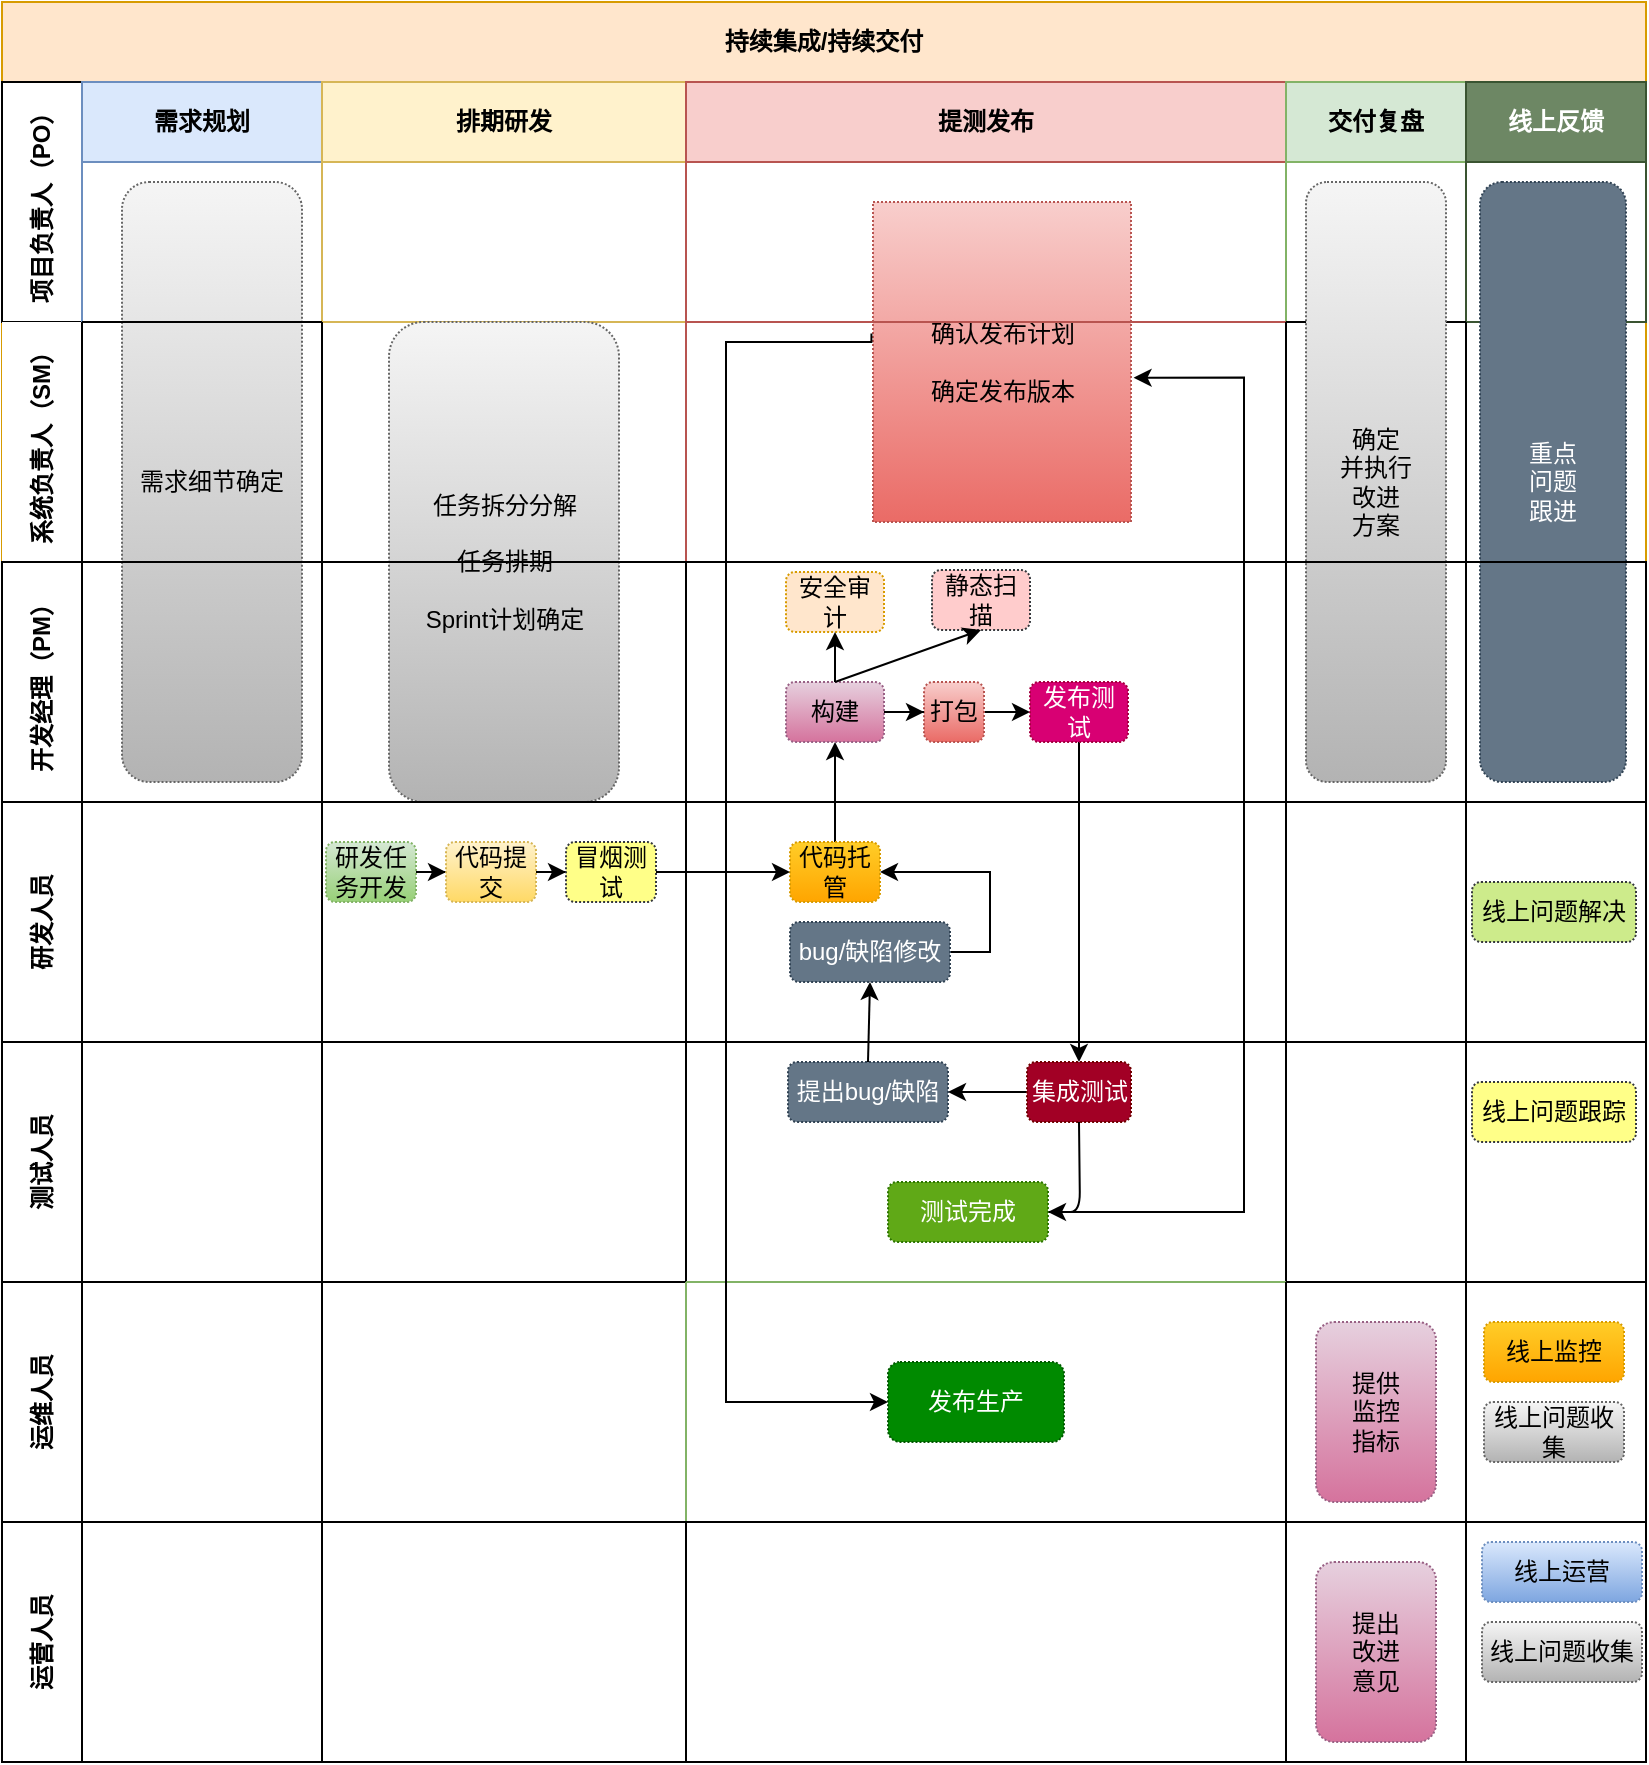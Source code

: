 <mxfile version="14.2.9" type="github">
  <diagram id="59LIcisG8RCVBXval7Ll" name="Page-1">
    <mxGraphModel dx="1865" dy="556" grid="1" gridSize="10" guides="1" tooltips="1" connect="1" arrows="1" fold="1" page="1" pageScale="1" pageWidth="827" pageHeight="1169" math="0" shadow="0">
      <root>
        <mxCell id="0" />
        <mxCell id="1" parent="0" />
        <mxCell id="7r-dVqOD9eTW5G8fq9kS-1" value="持续集成/持续交付" style="shape=table;childLayout=tableLayout;rowLines=0;columnLines=0;startSize=40;html=1;whiteSpace=wrap;collapsible=0;recursiveResize=0;expand=0;pointerEvents=0;fontStyle=1;align=center;fillColor=#ffe6cc;strokeColor=#d79b00;" vertex="1" parent="1">
          <mxGeometry x="-2" y="40" width="822" height="880" as="geometry" />
        </mxCell>
        <mxCell id="7r-dVqOD9eTW5G8fq9kS-2" value="项目负责人（PO）" style="swimlane;horizontal=0;points=[[0,0.5],[1,0.5]];portConstraint=eastwest;startSize=40;html=1;whiteSpace=wrap;collapsible=0;recursiveResize=0;expand=0;pointerEvents=0;fontStyle=1" vertex="1" parent="7r-dVqOD9eTW5G8fq9kS-1">
          <mxGeometry y="40" width="822" height="120" as="geometry" />
        </mxCell>
        <mxCell id="7r-dVqOD9eTW5G8fq9kS-20" value="需求规划" style="swimlane;connectable=0;startSize=40;html=1;whiteSpace=wrap;collapsible=0;recursiveResize=0;expand=0;pointerEvents=0;fillColor=#dae8fc;strokeColor=#6c8ebf;" vertex="1" parent="7r-dVqOD9eTW5G8fq9kS-2">
          <mxGeometry x="40" width="120" height="120" as="geometry" />
        </mxCell>
        <mxCell id="7r-dVqOD9eTW5G8fq9kS-59" value="需求细节确定" style="rounded=1;whiteSpace=wrap;html=1;dashed=1;dashPattern=1 1;align=center;fillColor=#f5f5f5;strokeColor=#666666;gradientColor=#b3b3b3;" vertex="1" parent="7r-dVqOD9eTW5G8fq9kS-20">
          <mxGeometry x="20" y="50" width="90" height="300" as="geometry" />
        </mxCell>
        <mxCell id="7r-dVqOD9eTW5G8fq9kS-14" value="排期研发" style="swimlane;connectable=0;startSize=40;html=1;whiteSpace=wrap;collapsible=0;recursiveResize=0;expand=0;pointerEvents=0;fillColor=#fff2cc;strokeColor=#d6b656;" vertex="1" parent="7r-dVqOD9eTW5G8fq9kS-2">
          <mxGeometry x="160" width="182" height="120" as="geometry" />
        </mxCell>
        <mxCell id="7r-dVqOD9eTW5G8fq9kS-3" value="提测发布" style="swimlane;connectable=0;startSize=40;html=1;whiteSpace=wrap;collapsible=0;recursiveResize=0;expand=0;pointerEvents=0;fillColor=#f8cecc;strokeColor=#b85450;" vertex="1" parent="7r-dVqOD9eTW5G8fq9kS-2">
          <mxGeometry x="342" width="300" height="120" as="geometry" />
        </mxCell>
        <mxCell id="7r-dVqOD9eTW5G8fq9kS-94" value="确认发布计划&lt;br&gt;&lt;br&gt;确定发布版本" style="rounded=0;whiteSpace=wrap;html=1;glass=0;dashed=1;dashPattern=1 1;strokeColor=#b85450;fillColor=#f8cecc;gradientColor=#ea6b66;" vertex="1" parent="7r-dVqOD9eTW5G8fq9kS-3">
          <mxGeometry x="93.5" y="60" width="129" height="160" as="geometry" />
        </mxCell>
        <mxCell id="7r-dVqOD9eTW5G8fq9kS-4" value="交付复盘" style="swimlane;connectable=0;startSize=40;html=1;whiteSpace=wrap;collapsible=0;recursiveResize=0;expand=0;pointerEvents=0;fillColor=#d5e8d4;strokeColor=#82b366;" vertex="1" parent="7r-dVqOD9eTW5G8fq9kS-2">
          <mxGeometry x="642" width="90" height="120" as="geometry" />
        </mxCell>
        <mxCell id="7r-dVqOD9eTW5G8fq9kS-5" value="线上反馈" style="swimlane;connectable=0;startSize=40;html=1;whiteSpace=wrap;collapsible=0;recursiveResize=0;expand=0;pointerEvents=0;fillColor=#6d8764;strokeColor=#3A5431;fontColor=#ffffff;" vertex="1" parent="7r-dVqOD9eTW5G8fq9kS-2">
          <mxGeometry x="732" width="90" height="120" as="geometry" />
        </mxCell>
        <mxCell id="7r-dVqOD9eTW5G8fq9kS-6" value="系统负责人（SM）" style="swimlane;horizontal=0;points=[[0,0.5],[1,0.5]];portConstraint=eastwest;startSize=40;html=1;whiteSpace=wrap;collapsible=0;recursiveResize=0;expand=0;pointerEvents=0;strokeColor=none;" vertex="1" parent="7r-dVqOD9eTW5G8fq9kS-1">
          <mxGeometry y="160" width="822" height="120" as="geometry" />
        </mxCell>
        <mxCell id="7r-dVqOD9eTW5G8fq9kS-21" style="swimlane;connectable=0;startSize=0;html=1;whiteSpace=wrap;collapsible=0;recursiveResize=0;expand=0;pointerEvents=0;" vertex="1" parent="7r-dVqOD9eTW5G8fq9kS-6">
          <mxGeometry x="40" width="120" height="120" as="geometry" />
        </mxCell>
        <mxCell id="7r-dVqOD9eTW5G8fq9kS-15" style="swimlane;connectable=0;startSize=0;html=1;whiteSpace=wrap;collapsible=0;recursiveResize=0;expand=0;pointerEvents=0;strokeColor=none;" vertex="1" parent="7r-dVqOD9eTW5G8fq9kS-6">
          <mxGeometry x="160" width="182" height="120" as="geometry" />
        </mxCell>
        <mxCell id="7r-dVqOD9eTW5G8fq9kS-60" value="任务拆分分解&lt;br&gt;&lt;br&gt;任务排期&lt;br&gt;&lt;br&gt;Sprint计划确定" style="rounded=1;whiteSpace=wrap;html=1;dashed=1;dashPattern=1 1;align=center;gradientColor=#b3b3b3;fillColor=#f5f5f5;strokeColor=#666666;" vertex="1" parent="7r-dVqOD9eTW5G8fq9kS-15">
          <mxGeometry x="33.5" width="115" height="240" as="geometry" />
        </mxCell>
        <mxCell id="7r-dVqOD9eTW5G8fq9kS-7" value="" style="swimlane;connectable=0;startSize=0;html=1;whiteSpace=wrap;collapsible=0;recursiveResize=0;expand=0;pointerEvents=0;gradientColor=#ea6b66;gradientDirection=north;fillColor=#f8cecc;strokeColor=#b85450;" vertex="1" parent="7r-dVqOD9eTW5G8fq9kS-6">
          <mxGeometry x="342" width="300" height="120" as="geometry" />
        </mxCell>
        <mxCell id="7r-dVqOD9eTW5G8fq9kS-8" value="" style="swimlane;connectable=0;startSize=0;html=1;whiteSpace=wrap;collapsible=0;recursiveResize=0;expand=0;pointerEvents=0;" vertex="1" parent="7r-dVqOD9eTW5G8fq9kS-6">
          <mxGeometry x="642" width="90" height="120" as="geometry" />
        </mxCell>
        <mxCell id="7r-dVqOD9eTW5G8fq9kS-102" value="确定&lt;br&gt;并执行&lt;br&gt;改进&lt;br&gt;方案" style="rounded=1;whiteSpace=wrap;html=1;dashed=1;dashPattern=1 1;align=center;fillColor=#f5f5f5;strokeColor=#666666;gradientColor=#b3b3b3;" vertex="1" parent="7r-dVqOD9eTW5G8fq9kS-8">
          <mxGeometry x="10" y="-70" width="70" height="300" as="geometry" />
        </mxCell>
        <mxCell id="7r-dVqOD9eTW5G8fq9kS-9" value="" style="swimlane;connectable=0;startSize=0;html=1;whiteSpace=wrap;collapsible=0;recursiveResize=0;expand=0;pointerEvents=0;strokeColor=none;" vertex="1" parent="7r-dVqOD9eTW5G8fq9kS-6">
          <mxGeometry x="732" width="90" height="120" as="geometry" />
        </mxCell>
        <mxCell id="7r-dVqOD9eTW5G8fq9kS-105" value="重点&lt;br&gt;问题&lt;br&gt;跟进" style="rounded=1;whiteSpace=wrap;html=1;dashed=1;dashPattern=1 1;align=center;fillColor=#647687;strokeColor=#314354;fontColor=#ffffff;" vertex="1" parent="7r-dVqOD9eTW5G8fq9kS-9">
          <mxGeometry x="7" y="-70" width="73" height="300" as="geometry" />
        </mxCell>
        <mxCell id="7r-dVqOD9eTW5G8fq9kS-75" style="edgeStyle=orthogonalEdgeStyle;rounded=0;orthogonalLoop=1;jettySize=auto;html=1;entryX=0.5;entryY=1;entryDx=0;entryDy=0;" edge="1" parent="7r-dVqOD9eTW5G8fq9kS-1" source="7r-dVqOD9eTW5G8fq9kS-70" target="7r-dVqOD9eTW5G8fq9kS-71">
          <mxGeometry relative="1" as="geometry" />
        </mxCell>
        <mxCell id="7r-dVqOD9eTW5G8fq9kS-87" style="edgeStyle=orthogonalEdgeStyle;rounded=0;orthogonalLoop=1;jettySize=auto;html=1;" edge="1" parent="7r-dVqOD9eTW5G8fq9kS-1" source="7r-dVqOD9eTW5G8fq9kS-82" target="7r-dVqOD9eTW5G8fq9kS-84">
          <mxGeometry relative="1" as="geometry" />
        </mxCell>
        <mxCell id="7r-dVqOD9eTW5G8fq9kS-89" value="" style="endArrow=classic;html=1;exitX=0.5;exitY=0;exitDx=0;exitDy=0;entryX=0.5;entryY=1;entryDx=0;entryDy=0;" edge="1" parent="7r-dVqOD9eTW5G8fq9kS-1" source="7r-dVqOD9eTW5G8fq9kS-85" target="7r-dVqOD9eTW5G8fq9kS-86">
          <mxGeometry width="50" height="50" relative="1" as="geometry">
            <mxPoint x="501" y="630" as="sourcePoint" />
            <mxPoint x="551" y="580" as="targetPoint" />
          </mxGeometry>
        </mxCell>
        <mxCell id="7r-dVqOD9eTW5G8fq9kS-96" style="edgeStyle=orthogonalEdgeStyle;rounded=0;orthogonalLoop=1;jettySize=auto;html=1;exitX=1;exitY=0.5;exitDx=0;exitDy=0;entryX=1.01;entryY=0.549;entryDx=0;entryDy=0;entryPerimeter=0;" edge="1" parent="7r-dVqOD9eTW5G8fq9kS-1" source="7r-dVqOD9eTW5G8fq9kS-91" target="7r-dVqOD9eTW5G8fq9kS-94">
          <mxGeometry relative="1" as="geometry">
            <mxPoint x="572" y="140" as="targetPoint" />
            <Array as="points">
              <mxPoint x="621" y="605" />
              <mxPoint x="621" y="188" />
            </Array>
          </mxGeometry>
        </mxCell>
        <mxCell id="7r-dVqOD9eTW5G8fq9kS-10" value="开发经理（PM）" style="swimlane;horizontal=0;points=[[0,0.5],[1,0.5]];portConstraint=eastwest;startSize=40;html=1;whiteSpace=wrap;collapsible=0;recursiveResize=0;expand=0;pointerEvents=0;" vertex="1" parent="7r-dVqOD9eTW5G8fq9kS-1">
          <mxGeometry y="280" width="822" height="120" as="geometry" />
        </mxCell>
        <mxCell id="7r-dVqOD9eTW5G8fq9kS-22" style="swimlane;connectable=0;startSize=0;html=1;whiteSpace=wrap;collapsible=0;recursiveResize=0;expand=0;pointerEvents=0;" vertex="1" parent="7r-dVqOD9eTW5G8fq9kS-10">
          <mxGeometry x="40" width="120" height="120" as="geometry" />
        </mxCell>
        <mxCell id="7r-dVqOD9eTW5G8fq9kS-16" style="swimlane;connectable=0;startSize=0;html=1;whiteSpace=wrap;collapsible=0;recursiveResize=0;expand=0;pointerEvents=0;deletable=1;swimlaneFillColor=none;gradientDirection=south;gradientColor=#FFFFFF;glass=0;strokeColor=none;rounded=0;horizontal=1;separatorColor=#FFFFFF;noLabel=0;direction=south;" vertex="1" parent="7r-dVqOD9eTW5G8fq9kS-10">
          <mxGeometry x="160" width="182" height="120" as="geometry" />
        </mxCell>
        <mxCell id="7r-dVqOD9eTW5G8fq9kS-11" value="" style="swimlane;connectable=0;startSize=0;html=1;whiteSpace=wrap;collapsible=0;recursiveResize=0;expand=0;pointerEvents=0;allowArrows=1;" vertex="1" parent="7r-dVqOD9eTW5G8fq9kS-10">
          <mxGeometry x="342" width="300" height="120" as="geometry" />
        </mxCell>
        <mxCell id="7r-dVqOD9eTW5G8fq9kS-71" value="构建" style="rounded=1;whiteSpace=wrap;html=1;glass=0;dashed=1;dashPattern=1 1;strokeColor=#996185;fillColor=#e6d0de;gradientColor=#d5739d;" vertex="1" parent="7r-dVqOD9eTW5G8fq9kS-11">
          <mxGeometry x="50" y="60" width="49" height="30" as="geometry" />
        </mxCell>
        <mxCell id="7r-dVqOD9eTW5G8fq9kS-83" style="edgeStyle=orthogonalEdgeStyle;rounded=0;orthogonalLoop=1;jettySize=auto;html=1;exitX=1;exitY=0.5;exitDx=0;exitDy=0;entryX=0;entryY=0.5;entryDx=0;entryDy=0;" edge="1" parent="7r-dVqOD9eTW5G8fq9kS-11" source="7r-dVqOD9eTW5G8fq9kS-74" target="7r-dVqOD9eTW5G8fq9kS-82">
          <mxGeometry relative="1" as="geometry" />
        </mxCell>
        <mxCell id="7r-dVqOD9eTW5G8fq9kS-74" value="打包" style="rounded=1;whiteSpace=wrap;html=1;glass=0;dashed=1;dashPattern=1 1;strokeColor=#b85450;fillColor=#f8cecc;gradientColor=#ea6b66;" vertex="1" parent="7r-dVqOD9eTW5G8fq9kS-11">
          <mxGeometry x="119" y="60" width="30" height="30" as="geometry" />
        </mxCell>
        <mxCell id="7r-dVqOD9eTW5G8fq9kS-73" value="" style="edgeStyle=orthogonalEdgeStyle;rounded=0;orthogonalLoop=1;jettySize=auto;html=1;" edge="1" parent="7r-dVqOD9eTW5G8fq9kS-11" source="7r-dVqOD9eTW5G8fq9kS-71" target="7r-dVqOD9eTW5G8fq9kS-74">
          <mxGeometry relative="1" as="geometry">
            <mxPoint x="143.5" y="25" as="targetPoint" />
          </mxGeometry>
        </mxCell>
        <mxCell id="7r-dVqOD9eTW5G8fq9kS-77" style="edgeStyle=orthogonalEdgeStyle;rounded=0;orthogonalLoop=1;jettySize=auto;html=1;exitX=0.5;exitY=1;exitDx=0;exitDy=0;" edge="1" parent="7r-dVqOD9eTW5G8fq9kS-11" source="7r-dVqOD9eTW5G8fq9kS-74" target="7r-dVqOD9eTW5G8fq9kS-74">
          <mxGeometry relative="1" as="geometry" />
        </mxCell>
        <mxCell id="7r-dVqOD9eTW5G8fq9kS-78" value="安全审计" style="rounded=1;whiteSpace=wrap;html=1;glass=0;dashed=1;dashPattern=1 1;strokeColor=#d79b00;fillColor=#ffe6cc;" vertex="1" parent="7r-dVqOD9eTW5G8fq9kS-11">
          <mxGeometry x="50" y="5" width="49" height="30" as="geometry" />
        </mxCell>
        <mxCell id="7r-dVqOD9eTW5G8fq9kS-79" value="静态扫描" style="rounded=1;whiteSpace=wrap;html=1;glass=0;dashed=1;dashPattern=1 1;strokeColor=#36393d;fillColor=#ffcccc;" vertex="1" parent="7r-dVqOD9eTW5G8fq9kS-11">
          <mxGeometry x="123" y="4" width="49" height="30" as="geometry" />
        </mxCell>
        <mxCell id="7r-dVqOD9eTW5G8fq9kS-80" value="" style="endArrow=classic;html=1;exitX=0.5;exitY=0;exitDx=0;exitDy=0;entryX=0.5;entryY=1;entryDx=0;entryDy=0;" edge="1" parent="7r-dVqOD9eTW5G8fq9kS-11" source="7r-dVqOD9eTW5G8fq9kS-71" target="7r-dVqOD9eTW5G8fq9kS-78">
          <mxGeometry width="50" height="50" relative="1" as="geometry">
            <mxPoint x="129" y="200" as="sourcePoint" />
            <mxPoint x="179" y="150" as="targetPoint" />
          </mxGeometry>
        </mxCell>
        <mxCell id="7r-dVqOD9eTW5G8fq9kS-81" value="" style="endArrow=classic;html=1;exitX=0.5;exitY=0;exitDx=0;exitDy=0;entryX=0.5;entryY=1;entryDx=0;entryDy=0;" edge="1" parent="7r-dVqOD9eTW5G8fq9kS-11" source="7r-dVqOD9eTW5G8fq9kS-71" target="7r-dVqOD9eTW5G8fq9kS-79">
          <mxGeometry width="50" height="50" relative="1" as="geometry">
            <mxPoint x="159" y="210" as="sourcePoint" />
            <mxPoint x="209" y="160" as="targetPoint" />
          </mxGeometry>
        </mxCell>
        <mxCell id="7r-dVqOD9eTW5G8fq9kS-82" value="发布测试" style="rounded=1;whiteSpace=wrap;html=1;glass=0;dashed=1;dashPattern=1 1;strokeColor=#A50040;fillColor=#d80073;fontColor=#ffffff;" vertex="1" parent="7r-dVqOD9eTW5G8fq9kS-11">
          <mxGeometry x="172" y="60" width="49" height="30" as="geometry" />
        </mxCell>
        <mxCell id="7r-dVqOD9eTW5G8fq9kS-12" value="" style="swimlane;connectable=0;startSize=0;html=1;whiteSpace=wrap;collapsible=0;recursiveResize=0;expand=0;pointerEvents=0;" vertex="1" parent="7r-dVqOD9eTW5G8fq9kS-10">
          <mxGeometry x="642" width="90" height="120" as="geometry" />
        </mxCell>
        <mxCell id="7r-dVqOD9eTW5G8fq9kS-13" value="" style="swimlane;connectable=0;startSize=0;html=1;whiteSpace=wrap;collapsible=0;recursiveResize=0;expand=0;pointerEvents=0;" vertex="1" parent="7r-dVqOD9eTW5G8fq9kS-10">
          <mxGeometry x="732" width="90" height="120" as="geometry" />
        </mxCell>
        <mxCell id="7r-dVqOD9eTW5G8fq9kS-30" value="研发人员" style="swimlane;horizontal=0;points=[[0,0.5],[1,0.5]];portConstraint=eastwest;startSize=40;html=1;whiteSpace=wrap;collapsible=0;recursiveResize=0;expand=0;pointerEvents=0;" vertex="1" parent="7r-dVqOD9eTW5G8fq9kS-1">
          <mxGeometry y="400" width="822" height="120" as="geometry" />
        </mxCell>
        <mxCell id="7r-dVqOD9eTW5G8fq9kS-31" style="swimlane;connectable=0;startSize=0;html=1;whiteSpace=wrap;collapsible=0;recursiveResize=0;expand=0;pointerEvents=0;" vertex="1" parent="7r-dVqOD9eTW5G8fq9kS-30">
          <mxGeometry x="40" width="120" height="120" as="geometry" />
        </mxCell>
        <mxCell id="7r-dVqOD9eTW5G8fq9kS-32" style="swimlane;connectable=0;startSize=0;html=1;whiteSpace=wrap;collapsible=0;recursiveResize=0;expand=0;pointerEvents=0;" vertex="1" parent="7r-dVqOD9eTW5G8fq9kS-30">
          <mxGeometry x="160" width="182" height="120" as="geometry" />
        </mxCell>
        <mxCell id="7r-dVqOD9eTW5G8fq9kS-67" style="edgeStyle=orthogonalEdgeStyle;rounded=0;orthogonalLoop=1;jettySize=auto;html=1;" edge="1" parent="7r-dVqOD9eTW5G8fq9kS-32" source="7r-dVqOD9eTW5G8fq9kS-61" target="7r-dVqOD9eTW5G8fq9kS-62">
          <mxGeometry relative="1" as="geometry" />
        </mxCell>
        <mxCell id="7r-dVqOD9eTW5G8fq9kS-61" value="研发任务开发" style="rounded=1;whiteSpace=wrap;html=1;dashed=1;dashPattern=1 1;strokeColor=#82b366;gradientColor=#97d077;fillColor=#d5e8d4;" vertex="1" parent="7r-dVqOD9eTW5G8fq9kS-32">
          <mxGeometry x="2" y="20" width="45" height="30" as="geometry" />
        </mxCell>
        <mxCell id="7r-dVqOD9eTW5G8fq9kS-68" style="edgeStyle=orthogonalEdgeStyle;rounded=0;orthogonalLoop=1;jettySize=auto;html=1;entryX=0;entryY=0.5;entryDx=0;entryDy=0;" edge="1" parent="7r-dVqOD9eTW5G8fq9kS-32" source="7r-dVqOD9eTW5G8fq9kS-62" target="7r-dVqOD9eTW5G8fq9kS-66">
          <mxGeometry relative="1" as="geometry" />
        </mxCell>
        <mxCell id="7r-dVqOD9eTW5G8fq9kS-62" value="代码提交" style="rounded=1;whiteSpace=wrap;html=1;dashed=1;dashPattern=1 1;strokeColor=#d6b656;gradientColor=#ffd966;fillColor=#fff2cc;" vertex="1" parent="7r-dVqOD9eTW5G8fq9kS-32">
          <mxGeometry x="62" y="20" width="45" height="30" as="geometry" />
        </mxCell>
        <mxCell id="7r-dVqOD9eTW5G8fq9kS-66" value="冒烟测试" style="rounded=1;whiteSpace=wrap;html=1;dashed=1;dashPattern=1 1;strokeColor=#36393d;fillColor=#ffff88;" vertex="1" parent="7r-dVqOD9eTW5G8fq9kS-32">
          <mxGeometry x="122" y="20" width="45" height="30" as="geometry" />
        </mxCell>
        <mxCell id="7r-dVqOD9eTW5G8fq9kS-33" style="swimlane;connectable=0;startSize=0;html=1;whiteSpace=wrap;collapsible=0;recursiveResize=0;expand=0;pointerEvents=0;" vertex="1" parent="7r-dVqOD9eTW5G8fq9kS-30">
          <mxGeometry x="342" width="300" height="120" as="geometry" />
        </mxCell>
        <mxCell id="7r-dVqOD9eTW5G8fq9kS-70" value="代码托管" style="rounded=1;whiteSpace=wrap;html=1;dashed=1;dashPattern=1 1;strokeColor=#d79b00;gradientColor=#ffa500;fillColor=#ffcd28;" vertex="1" parent="7r-dVqOD9eTW5G8fq9kS-33">
          <mxGeometry x="52" y="20" width="45" height="30" as="geometry" />
        </mxCell>
        <mxCell id="7r-dVqOD9eTW5G8fq9kS-90" style="edgeStyle=orthogonalEdgeStyle;rounded=0;orthogonalLoop=1;jettySize=auto;html=1;entryX=1;entryY=0.5;entryDx=0;entryDy=0;exitX=1;exitY=0.5;exitDx=0;exitDy=0;" edge="1" parent="7r-dVqOD9eTW5G8fq9kS-33" source="7r-dVqOD9eTW5G8fq9kS-86" target="7r-dVqOD9eTW5G8fq9kS-70">
          <mxGeometry relative="1" as="geometry" />
        </mxCell>
        <mxCell id="7r-dVqOD9eTW5G8fq9kS-86" value="bug/缺陷修改" style="rounded=1;whiteSpace=wrap;html=1;glass=0;dashed=1;dashPattern=1 1;strokeColor=#314354;fillColor=#647687;fontColor=#ffffff;" vertex="1" parent="7r-dVqOD9eTW5G8fq9kS-33">
          <mxGeometry x="52" y="60" width="80" height="30" as="geometry" />
        </mxCell>
        <mxCell id="7r-dVqOD9eTW5G8fq9kS-34" style="swimlane;connectable=0;startSize=0;html=1;whiteSpace=wrap;collapsible=0;recursiveResize=0;expand=0;pointerEvents=0;" vertex="1" parent="7r-dVqOD9eTW5G8fq9kS-30">
          <mxGeometry x="642" width="90" height="120" as="geometry" />
        </mxCell>
        <mxCell id="7r-dVqOD9eTW5G8fq9kS-35" style="swimlane;connectable=0;startSize=0;html=1;whiteSpace=wrap;collapsible=0;recursiveResize=0;expand=0;pointerEvents=0;" vertex="1" parent="7r-dVqOD9eTW5G8fq9kS-30">
          <mxGeometry x="732" width="90" height="120" as="geometry" />
        </mxCell>
        <mxCell id="7r-dVqOD9eTW5G8fq9kS-103" value="线上问题解决" style="rounded=1;whiteSpace=wrap;html=1;glass=0;dashed=1;dashPattern=1 1;strokeColor=#36393d;fillColor=#cdeb8b;" vertex="1" parent="7r-dVqOD9eTW5G8fq9kS-35">
          <mxGeometry x="3" y="40" width="82" height="30" as="geometry" />
        </mxCell>
        <mxCell id="7r-dVqOD9eTW5G8fq9kS-76" style="edgeStyle=orthogonalEdgeStyle;rounded=0;orthogonalLoop=1;jettySize=auto;html=1;exitX=1;exitY=0.5;exitDx=0;exitDy=0;entryX=0;entryY=0.5;entryDx=0;entryDy=0;" edge="1" parent="7r-dVqOD9eTW5G8fq9kS-30" source="7r-dVqOD9eTW5G8fq9kS-66" target="7r-dVqOD9eTW5G8fq9kS-70">
          <mxGeometry relative="1" as="geometry" />
        </mxCell>
        <mxCell id="7r-dVqOD9eTW5G8fq9kS-37" value="测试人员" style="swimlane;horizontal=0;points=[[0,0.5],[1,0.5]];portConstraint=eastwest;startSize=40;html=1;whiteSpace=wrap;collapsible=0;recursiveResize=0;expand=0;pointerEvents=0;" vertex="1" parent="7r-dVqOD9eTW5G8fq9kS-1">
          <mxGeometry y="520" width="822" height="120" as="geometry" />
        </mxCell>
        <mxCell id="7r-dVqOD9eTW5G8fq9kS-38" style="swimlane;connectable=0;startSize=0;html=1;whiteSpace=wrap;collapsible=0;recursiveResize=0;expand=0;pointerEvents=0;" vertex="1" parent="7r-dVqOD9eTW5G8fq9kS-37">
          <mxGeometry x="40" width="120" height="120" as="geometry" />
        </mxCell>
        <mxCell id="7r-dVqOD9eTW5G8fq9kS-39" style="swimlane;connectable=0;startSize=0;html=1;whiteSpace=wrap;collapsible=0;recursiveResize=0;expand=0;pointerEvents=0;" vertex="1" parent="7r-dVqOD9eTW5G8fq9kS-37">
          <mxGeometry x="160" width="182" height="120" as="geometry" />
        </mxCell>
        <mxCell id="7r-dVqOD9eTW5G8fq9kS-40" style="swimlane;connectable=0;startSize=0;html=1;whiteSpace=wrap;collapsible=0;recursiveResize=0;expand=0;pointerEvents=0;" vertex="1" parent="7r-dVqOD9eTW5G8fq9kS-37">
          <mxGeometry x="342" width="300" height="120" as="geometry" />
        </mxCell>
        <mxCell id="7r-dVqOD9eTW5G8fq9kS-88" style="edgeStyle=orthogonalEdgeStyle;rounded=0;orthogonalLoop=1;jettySize=auto;html=1;entryX=1;entryY=0.5;entryDx=0;entryDy=0;" edge="1" parent="7r-dVqOD9eTW5G8fq9kS-40" source="7r-dVqOD9eTW5G8fq9kS-84" target="7r-dVqOD9eTW5G8fq9kS-85">
          <mxGeometry relative="1" as="geometry" />
        </mxCell>
        <mxCell id="7r-dVqOD9eTW5G8fq9kS-84" value="集成测试" style="rounded=1;whiteSpace=wrap;html=1;glass=0;dashed=1;dashPattern=1 1;strokeColor=#6F0000;fillColor=#a20025;fontColor=#ffffff;" vertex="1" parent="7r-dVqOD9eTW5G8fq9kS-40">
          <mxGeometry x="170.5" y="10" width="52" height="30" as="geometry" />
        </mxCell>
        <mxCell id="7r-dVqOD9eTW5G8fq9kS-85" value="提出bug/缺陷" style="rounded=1;whiteSpace=wrap;html=1;glass=0;dashed=1;dashPattern=1 1;strokeColor=#314354;fillColor=#647687;fontColor=#ffffff;" vertex="1" parent="7r-dVqOD9eTW5G8fq9kS-40">
          <mxGeometry x="51" y="10" width="80" height="30" as="geometry" />
        </mxCell>
        <mxCell id="7r-dVqOD9eTW5G8fq9kS-91" value="测试完成" style="rounded=1;whiteSpace=wrap;html=1;glass=0;dashed=1;dashPattern=1 1;strokeColor=#2D7600;fillColor=#60a917;fontColor=#ffffff;" vertex="1" parent="7r-dVqOD9eTW5G8fq9kS-40">
          <mxGeometry x="101" y="70" width="80" height="30" as="geometry" />
        </mxCell>
        <mxCell id="7r-dVqOD9eTW5G8fq9kS-93" value="" style="endArrow=classic;html=1;exitX=0.5;exitY=1;exitDx=0;exitDy=0;entryX=1;entryY=0.5;entryDx=0;entryDy=0;" edge="1" parent="7r-dVqOD9eTW5G8fq9kS-40" source="7r-dVqOD9eTW5G8fq9kS-84" target="7r-dVqOD9eTW5G8fq9kS-91">
          <mxGeometry width="50" height="50" relative="1" as="geometry">
            <mxPoint x="61" y="110" as="sourcePoint" />
            <mxPoint x="111" y="60" as="targetPoint" />
            <Array as="points">
              <mxPoint x="197" y="85" />
            </Array>
          </mxGeometry>
        </mxCell>
        <mxCell id="7r-dVqOD9eTW5G8fq9kS-41" style="swimlane;connectable=0;startSize=0;html=1;whiteSpace=wrap;collapsible=0;recursiveResize=0;expand=0;pointerEvents=0;" vertex="1" parent="7r-dVqOD9eTW5G8fq9kS-37">
          <mxGeometry x="642" width="90" height="120" as="geometry" />
        </mxCell>
        <mxCell id="7r-dVqOD9eTW5G8fq9kS-42" style="swimlane;connectable=0;startSize=0;html=1;whiteSpace=wrap;collapsible=0;recursiveResize=0;expand=0;pointerEvents=0;" vertex="1" parent="7r-dVqOD9eTW5G8fq9kS-37">
          <mxGeometry x="732" width="90" height="120" as="geometry" />
        </mxCell>
        <mxCell id="7r-dVqOD9eTW5G8fq9kS-104" value="线上问题跟踪" style="rounded=1;whiteSpace=wrap;html=1;glass=0;dashed=1;dashPattern=1 1;strokeColor=#36393d;fillColor=#ffff88;" vertex="1" parent="7r-dVqOD9eTW5G8fq9kS-42">
          <mxGeometry x="3" y="20" width="82" height="30" as="geometry" />
        </mxCell>
        <mxCell id="7r-dVqOD9eTW5G8fq9kS-44" value="运维人员" style="swimlane;horizontal=0;points=[[0,0.5],[1,0.5]];portConstraint=eastwest;startSize=40;html=1;whiteSpace=wrap;collapsible=0;recursiveResize=0;expand=0;pointerEvents=0;" vertex="1" parent="7r-dVqOD9eTW5G8fq9kS-1">
          <mxGeometry y="640" width="822" height="120" as="geometry" />
        </mxCell>
        <mxCell id="7r-dVqOD9eTW5G8fq9kS-45" style="swimlane;connectable=0;startSize=0;html=1;whiteSpace=wrap;collapsible=0;recursiveResize=0;expand=0;pointerEvents=0;" vertex="1" parent="7r-dVqOD9eTW5G8fq9kS-44">
          <mxGeometry x="40" width="120" height="120" as="geometry" />
        </mxCell>
        <mxCell id="7r-dVqOD9eTW5G8fq9kS-46" style="swimlane;connectable=0;startSize=0;html=1;whiteSpace=wrap;collapsible=0;recursiveResize=0;expand=0;pointerEvents=0;" vertex="1" parent="7r-dVqOD9eTW5G8fq9kS-44">
          <mxGeometry x="160" width="182" height="120" as="geometry" />
        </mxCell>
        <mxCell id="7r-dVqOD9eTW5G8fq9kS-47" style="swimlane;connectable=0;startSize=0;html=1;whiteSpace=wrap;collapsible=0;recursiveResize=0;expand=0;pointerEvents=0;gradientColor=#97d077;fillColor=#d5e8d4;strokeColor=#82b366;" vertex="1" parent="7r-dVqOD9eTW5G8fq9kS-44">
          <mxGeometry x="342" width="300" height="120" as="geometry" />
        </mxCell>
        <mxCell id="7r-dVqOD9eTW5G8fq9kS-95" value="发布生产" style="rounded=1;whiteSpace=wrap;html=1;glass=0;dashed=1;dashPattern=1 1;strokeColor=#005700;fillColor=#008a00;fontColor=#ffffff;" vertex="1" parent="7r-dVqOD9eTW5G8fq9kS-47">
          <mxGeometry x="101" y="40" width="88" height="40" as="geometry" />
        </mxCell>
        <mxCell id="7r-dVqOD9eTW5G8fq9kS-48" style="swimlane;connectable=0;startSize=0;html=1;whiteSpace=wrap;collapsible=0;recursiveResize=0;expand=0;pointerEvents=0;" vertex="1" parent="7r-dVqOD9eTW5G8fq9kS-44">
          <mxGeometry x="642" width="90" height="120" as="geometry" />
        </mxCell>
        <mxCell id="7r-dVqOD9eTW5G8fq9kS-106" value="提供&lt;br&gt;监控&lt;br&gt;指标" style="rounded=1;whiteSpace=wrap;html=1;glass=0;dashed=1;dashPattern=1 1;strokeColor=#996185;fillColor=#e6d0de;gradientColor=#d5739d;" vertex="1" parent="7r-dVqOD9eTW5G8fq9kS-48">
          <mxGeometry x="15" y="20" width="60" height="90" as="geometry" />
        </mxCell>
        <mxCell id="7r-dVqOD9eTW5G8fq9kS-49" style="swimlane;connectable=0;startSize=0;html=1;whiteSpace=wrap;collapsible=0;recursiveResize=0;expand=0;pointerEvents=0;" vertex="1" parent="7r-dVqOD9eTW5G8fq9kS-44">
          <mxGeometry x="732" width="90" height="120" as="geometry" />
        </mxCell>
        <mxCell id="7r-dVqOD9eTW5G8fq9kS-98" value="线上监控" style="rounded=1;whiteSpace=wrap;html=1;glass=0;dashed=1;dashPattern=1 1;strokeColor=#d79b00;fillColor=#ffcd28;gradientColor=#ffa500;" vertex="1" parent="7r-dVqOD9eTW5G8fq9kS-49">
          <mxGeometry x="9" y="20" width="70" height="30" as="geometry" />
        </mxCell>
        <mxCell id="7r-dVqOD9eTW5G8fq9kS-101" value="线上问题收集" style="rounded=1;whiteSpace=wrap;html=1;glass=0;dashed=1;dashPattern=1 1;strokeColor=#666666;fillColor=#f5f5f5;gradientColor=#b3b3b3;" vertex="1" parent="7r-dVqOD9eTW5G8fq9kS-49">
          <mxGeometry x="9" y="60" width="70" height="30" as="geometry" />
        </mxCell>
        <mxCell id="7r-dVqOD9eTW5G8fq9kS-51" value="运营人员" style="swimlane;horizontal=0;points=[[0,0.5],[1,0.5]];portConstraint=eastwest;startSize=40;html=1;whiteSpace=wrap;collapsible=0;recursiveResize=0;expand=0;pointerEvents=0;" vertex="1" parent="7r-dVqOD9eTW5G8fq9kS-1">
          <mxGeometry y="760" width="822" height="120" as="geometry" />
        </mxCell>
        <mxCell id="7r-dVqOD9eTW5G8fq9kS-52" style="swimlane;connectable=0;startSize=0;html=1;whiteSpace=wrap;collapsible=0;recursiveResize=0;expand=0;pointerEvents=0;" vertex="1" parent="7r-dVqOD9eTW5G8fq9kS-51">
          <mxGeometry x="40" width="120" height="120" as="geometry" />
        </mxCell>
        <mxCell id="7r-dVqOD9eTW5G8fq9kS-53" style="swimlane;connectable=0;startSize=0;html=1;whiteSpace=wrap;collapsible=0;recursiveResize=0;expand=0;pointerEvents=0;" vertex="1" parent="7r-dVqOD9eTW5G8fq9kS-51">
          <mxGeometry x="160" width="182" height="120" as="geometry" />
        </mxCell>
        <mxCell id="7r-dVqOD9eTW5G8fq9kS-54" style="swimlane;connectable=0;startSize=0;html=1;whiteSpace=wrap;collapsible=0;recursiveResize=0;expand=0;pointerEvents=0;" vertex="1" parent="7r-dVqOD9eTW5G8fq9kS-51">
          <mxGeometry x="342" width="300" height="120" as="geometry" />
        </mxCell>
        <mxCell id="7r-dVqOD9eTW5G8fq9kS-55" style="swimlane;connectable=0;startSize=0;html=1;whiteSpace=wrap;collapsible=0;recursiveResize=0;expand=0;pointerEvents=0;" vertex="1" parent="7r-dVqOD9eTW5G8fq9kS-51">
          <mxGeometry x="642" width="90" height="120" as="geometry" />
        </mxCell>
        <mxCell id="7r-dVqOD9eTW5G8fq9kS-108" value="提出&lt;br&gt;改进&lt;br&gt;意见" style="rounded=1;whiteSpace=wrap;html=1;glass=0;dashed=1;dashPattern=1 1;strokeColor=#996185;fillColor=#e6d0de;gradientColor=#d5739d;" vertex="1" parent="7r-dVqOD9eTW5G8fq9kS-55">
          <mxGeometry x="15" y="20" width="60" height="90" as="geometry" />
        </mxCell>
        <mxCell id="7r-dVqOD9eTW5G8fq9kS-56" style="swimlane;connectable=0;startSize=0;html=1;whiteSpace=wrap;collapsible=0;recursiveResize=0;expand=0;pointerEvents=0;" vertex="1" parent="7r-dVqOD9eTW5G8fq9kS-51">
          <mxGeometry x="732" width="90" height="120" as="geometry" />
        </mxCell>
        <mxCell id="7r-dVqOD9eTW5G8fq9kS-99" value="线上运营" style="rounded=1;whiteSpace=wrap;html=1;glass=0;dashed=1;dashPattern=1 1;strokeColor=#6c8ebf;fillColor=#dae8fc;gradientColor=#7ea6e0;" vertex="1" parent="7r-dVqOD9eTW5G8fq9kS-56">
          <mxGeometry x="8" y="10" width="80" height="30" as="geometry" />
        </mxCell>
        <mxCell id="7r-dVqOD9eTW5G8fq9kS-100" value="线上问题收集" style="rounded=1;whiteSpace=wrap;html=1;glass=0;dashed=1;dashPattern=1 1;strokeColor=#666666;fillColor=#f5f5f5;gradientColor=#b3b3b3;" vertex="1" parent="7r-dVqOD9eTW5G8fq9kS-56">
          <mxGeometry x="8" y="50" width="80" height="30" as="geometry" />
        </mxCell>
        <mxCell id="7r-dVqOD9eTW5G8fq9kS-97" style="edgeStyle=orthogonalEdgeStyle;rounded=0;orthogonalLoop=1;jettySize=auto;html=1;entryX=0;entryY=0.5;entryDx=0;entryDy=0;exitX=-0.006;exitY=0.411;exitDx=0;exitDy=0;exitPerimeter=0;" edge="1" parent="7r-dVqOD9eTW5G8fq9kS-1" source="7r-dVqOD9eTW5G8fq9kS-94" target="7r-dVqOD9eTW5G8fq9kS-95">
          <mxGeometry relative="1" as="geometry">
            <mxPoint x="372" y="610" as="targetPoint" />
            <Array as="points">
              <mxPoint x="435" y="170" />
              <mxPoint x="362" y="170" />
              <mxPoint x="362" y="700" />
            </Array>
          </mxGeometry>
        </mxCell>
      </root>
    </mxGraphModel>
  </diagram>
</mxfile>
